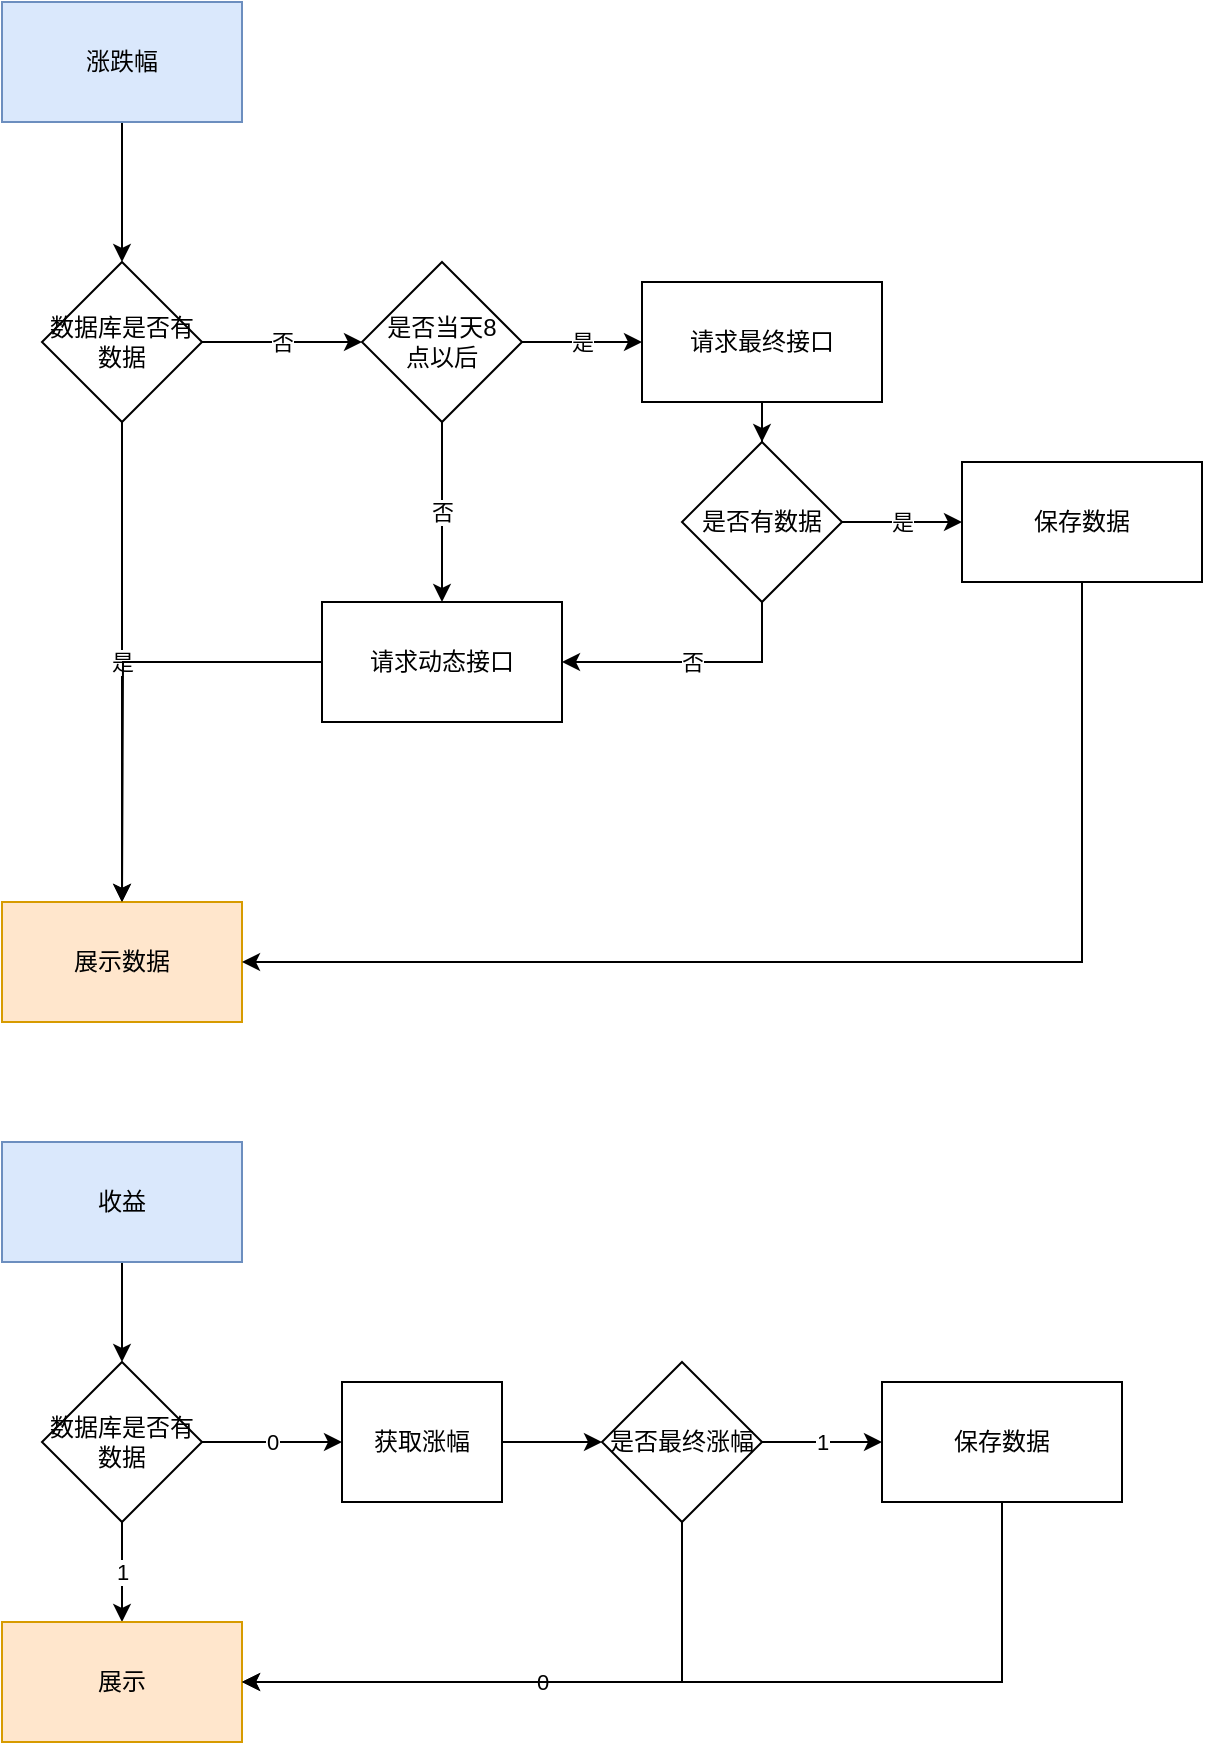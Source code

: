<mxfile version="13.6.4" type="github">
  <diagram id="bz1Ks62P9kg1B-rrmRVZ" name="第 1 页">
    <mxGraphModel dx="1422" dy="748" grid="1" gridSize="10" guides="1" tooltips="1" connect="1" arrows="1" fold="1" page="1" pageScale="1" pageWidth="827" pageHeight="1169" math="0" shadow="0">
      <root>
        <mxCell id="0" />
        <mxCell id="1" parent="0" />
        <mxCell id="jo1hFhySfJLbSIyMYvVI-4" value="" style="edgeStyle=orthogonalEdgeStyle;rounded=0;orthogonalLoop=1;jettySize=auto;html=1;" parent="1" source="jo1hFhySfJLbSIyMYvVI-1" target="jo1hFhySfJLbSIyMYvVI-3" edge="1">
          <mxGeometry relative="1" as="geometry" />
        </mxCell>
        <mxCell id="jo1hFhySfJLbSIyMYvVI-1" value="涨跌幅" style="rounded=0;whiteSpace=wrap;html=1;fillColor=#dae8fc;strokeColor=#6c8ebf;" parent="1" vertex="1">
          <mxGeometry x="120" y="40" width="120" height="60" as="geometry" />
        </mxCell>
        <mxCell id="jo1hFhySfJLbSIyMYvVI-6" value="是" style="edgeStyle=orthogonalEdgeStyle;rounded=0;orthogonalLoop=1;jettySize=auto;html=1;" parent="1" source="jo1hFhySfJLbSIyMYvVI-3" target="jo1hFhySfJLbSIyMYvVI-5" edge="1">
          <mxGeometry relative="1" as="geometry" />
        </mxCell>
        <mxCell id="jo1hFhySfJLbSIyMYvVI-8" value="&lt;div&gt;否&lt;/div&gt;" style="edgeStyle=orthogonalEdgeStyle;rounded=0;orthogonalLoop=1;jettySize=auto;html=1;" parent="1" source="jo1hFhySfJLbSIyMYvVI-3" target="jo1hFhySfJLbSIyMYvVI-7" edge="1">
          <mxGeometry relative="1" as="geometry" />
        </mxCell>
        <mxCell id="jo1hFhySfJLbSIyMYvVI-3" value="&lt;div&gt;数据库是否有数据&lt;/div&gt;" style="rhombus;whiteSpace=wrap;html=1;rounded=0;" parent="1" vertex="1">
          <mxGeometry x="140" y="170" width="80" height="80" as="geometry" />
        </mxCell>
        <mxCell id="jo1hFhySfJLbSIyMYvVI-5" value="&lt;div&gt;展示数据&lt;/div&gt;" style="whiteSpace=wrap;html=1;rounded=0;fillColor=#ffe6cc;strokeColor=#d79b00;" parent="1" vertex="1">
          <mxGeometry x="120" y="490" width="120" height="60" as="geometry" />
        </mxCell>
        <mxCell id="jo1hFhySfJLbSIyMYvVI-10" value="&lt;div&gt;是&lt;/div&gt;" style="edgeStyle=orthogonalEdgeStyle;rounded=0;orthogonalLoop=1;jettySize=auto;html=1;" parent="1" source="jo1hFhySfJLbSIyMYvVI-7" target="jo1hFhySfJLbSIyMYvVI-9" edge="1">
          <mxGeometry relative="1" as="geometry" />
        </mxCell>
        <mxCell id="jo1hFhySfJLbSIyMYvVI-12" value="&lt;div&gt;否&lt;/div&gt;" style="edgeStyle=orthogonalEdgeStyle;rounded=0;orthogonalLoop=1;jettySize=auto;html=1;" parent="1" source="jo1hFhySfJLbSIyMYvVI-7" target="jo1hFhySfJLbSIyMYvVI-11" edge="1">
          <mxGeometry relative="1" as="geometry" />
        </mxCell>
        <mxCell id="jo1hFhySfJLbSIyMYvVI-7" value="&lt;div&gt;是否当天8&lt;/div&gt;&lt;div&gt;点以后&lt;/div&gt;" style="rhombus;whiteSpace=wrap;html=1;rounded=0;" parent="1" vertex="1">
          <mxGeometry x="300" y="170" width="80" height="80" as="geometry" />
        </mxCell>
        <mxCell id="jo1hFhySfJLbSIyMYvVI-14" value="" style="edgeStyle=orthogonalEdgeStyle;rounded=0;orthogonalLoop=1;jettySize=auto;html=1;" parent="1" source="jo1hFhySfJLbSIyMYvVI-9" target="jo1hFhySfJLbSIyMYvVI-13" edge="1">
          <mxGeometry relative="1" as="geometry" />
        </mxCell>
        <mxCell id="jo1hFhySfJLbSIyMYvVI-9" value="请求最终接口" style="whiteSpace=wrap;html=1;rounded=0;" parent="1" vertex="1">
          <mxGeometry x="440" y="180" width="120" height="60" as="geometry" />
        </mxCell>
        <mxCell id="jo1hFhySfJLbSIyMYvVI-21" style="edgeStyle=orthogonalEdgeStyle;rounded=0;orthogonalLoop=1;jettySize=auto;html=1;" parent="1" source="jo1hFhySfJLbSIyMYvVI-11" edge="1">
          <mxGeometry relative="1" as="geometry">
            <mxPoint x="180" y="490" as="targetPoint" />
          </mxGeometry>
        </mxCell>
        <mxCell id="jo1hFhySfJLbSIyMYvVI-11" value="请求动态接口" style="whiteSpace=wrap;html=1;rounded=0;" parent="1" vertex="1">
          <mxGeometry x="280" y="340" width="120" height="60" as="geometry" />
        </mxCell>
        <mxCell id="jo1hFhySfJLbSIyMYvVI-15" value="&lt;div&gt;否&lt;/div&gt;" style="edgeStyle=orthogonalEdgeStyle;rounded=0;orthogonalLoop=1;jettySize=auto;html=1;exitX=0.5;exitY=1;exitDx=0;exitDy=0;entryX=1;entryY=0.5;entryDx=0;entryDy=0;" parent="1" source="jo1hFhySfJLbSIyMYvVI-13" target="jo1hFhySfJLbSIyMYvVI-11" edge="1">
          <mxGeometry relative="1" as="geometry" />
        </mxCell>
        <mxCell id="jo1hFhySfJLbSIyMYvVI-17" value="是" style="edgeStyle=orthogonalEdgeStyle;rounded=0;orthogonalLoop=1;jettySize=auto;html=1;" parent="1" source="jo1hFhySfJLbSIyMYvVI-13" target="jo1hFhySfJLbSIyMYvVI-16" edge="1">
          <mxGeometry relative="1" as="geometry" />
        </mxCell>
        <mxCell id="jo1hFhySfJLbSIyMYvVI-13" value="是否有数据" style="rhombus;whiteSpace=wrap;html=1;rounded=0;" parent="1" vertex="1">
          <mxGeometry x="460" y="260" width="80" height="80" as="geometry" />
        </mxCell>
        <mxCell id="jo1hFhySfJLbSIyMYvVI-22" style="edgeStyle=orthogonalEdgeStyle;rounded=0;orthogonalLoop=1;jettySize=auto;html=1;entryX=1;entryY=0.5;entryDx=0;entryDy=0;" parent="1" source="jo1hFhySfJLbSIyMYvVI-16" target="jo1hFhySfJLbSIyMYvVI-5" edge="1">
          <mxGeometry relative="1" as="geometry">
            <Array as="points">
              <mxPoint x="660" y="520" />
            </Array>
          </mxGeometry>
        </mxCell>
        <mxCell id="jo1hFhySfJLbSIyMYvVI-16" value="保存数据" style="whiteSpace=wrap;html=1;rounded=0;" parent="1" vertex="1">
          <mxGeometry x="600" y="270" width="120" height="60" as="geometry" />
        </mxCell>
        <mxCell id="rtSjWre9WsIPHjskTAFy-3" value="" style="edgeStyle=orthogonalEdgeStyle;rounded=0;orthogonalLoop=1;jettySize=auto;html=1;" edge="1" parent="1" source="rtSjWre9WsIPHjskTAFy-1" target="rtSjWre9WsIPHjskTAFy-2">
          <mxGeometry relative="1" as="geometry" />
        </mxCell>
        <mxCell id="rtSjWre9WsIPHjskTAFy-1" value="收益" style="rounded=0;whiteSpace=wrap;html=1;fillColor=#dae8fc;strokeColor=#6c8ebf;" vertex="1" parent="1">
          <mxGeometry x="120" y="610" width="120" height="60" as="geometry" />
        </mxCell>
        <mxCell id="rtSjWre9WsIPHjskTAFy-5" value="1" style="edgeStyle=orthogonalEdgeStyle;rounded=0;orthogonalLoop=1;jettySize=auto;html=1;" edge="1" parent="1" source="rtSjWre9WsIPHjskTAFy-2" target="rtSjWre9WsIPHjskTAFy-4">
          <mxGeometry relative="1" as="geometry" />
        </mxCell>
        <mxCell id="rtSjWre9WsIPHjskTAFy-7" value="0" style="edgeStyle=orthogonalEdgeStyle;rounded=0;orthogonalLoop=1;jettySize=auto;html=1;" edge="1" parent="1" source="rtSjWre9WsIPHjskTAFy-2" target="rtSjWre9WsIPHjskTAFy-6">
          <mxGeometry relative="1" as="geometry" />
        </mxCell>
        <mxCell id="rtSjWre9WsIPHjskTAFy-2" value="&lt;div&gt;数据库是否有数据&lt;/div&gt;" style="rhombus;whiteSpace=wrap;html=1;rounded=0;" vertex="1" parent="1">
          <mxGeometry x="140" y="720" width="80" height="80" as="geometry" />
        </mxCell>
        <mxCell id="rtSjWre9WsIPHjskTAFy-4" value="展示" style="rounded=0;whiteSpace=wrap;html=1;fillColor=#ffe6cc;strokeColor=#d79b00;" vertex="1" parent="1">
          <mxGeometry x="120" y="850" width="120" height="60" as="geometry" />
        </mxCell>
        <mxCell id="rtSjWre9WsIPHjskTAFy-9" value="" style="edgeStyle=orthogonalEdgeStyle;rounded=0;orthogonalLoop=1;jettySize=auto;html=1;" edge="1" parent="1" source="rtSjWre9WsIPHjskTAFy-6" target="rtSjWre9WsIPHjskTAFy-8">
          <mxGeometry relative="1" as="geometry" />
        </mxCell>
        <mxCell id="rtSjWre9WsIPHjskTAFy-6" value="获取涨幅" style="rounded=0;whiteSpace=wrap;html=1;" vertex="1" parent="1">
          <mxGeometry x="290" y="730" width="80" height="60" as="geometry" />
        </mxCell>
        <mxCell id="rtSjWre9WsIPHjskTAFy-11" value="1" style="edgeStyle=orthogonalEdgeStyle;rounded=0;orthogonalLoop=1;jettySize=auto;html=1;" edge="1" parent="1" source="rtSjWre9WsIPHjskTAFy-8" target="rtSjWre9WsIPHjskTAFy-10">
          <mxGeometry relative="1" as="geometry" />
        </mxCell>
        <mxCell id="rtSjWre9WsIPHjskTAFy-12" value="0" style="edgeStyle=orthogonalEdgeStyle;rounded=0;orthogonalLoop=1;jettySize=auto;html=1;exitX=0.5;exitY=1;exitDx=0;exitDy=0;entryX=1;entryY=0.5;entryDx=0;entryDy=0;" edge="1" parent="1" source="rtSjWre9WsIPHjskTAFy-8" target="rtSjWre9WsIPHjskTAFy-4">
          <mxGeometry relative="1" as="geometry" />
        </mxCell>
        <mxCell id="rtSjWre9WsIPHjskTAFy-8" value="是否最终涨幅" style="rhombus;whiteSpace=wrap;html=1;" vertex="1" parent="1">
          <mxGeometry x="420" y="720" width="80" height="80" as="geometry" />
        </mxCell>
        <mxCell id="rtSjWre9WsIPHjskTAFy-13" style="edgeStyle=orthogonalEdgeStyle;rounded=0;orthogonalLoop=1;jettySize=auto;html=1;exitX=0.5;exitY=1;exitDx=0;exitDy=0;entryX=1;entryY=0.5;entryDx=0;entryDy=0;" edge="1" parent="1" source="rtSjWre9WsIPHjskTAFy-10" target="rtSjWre9WsIPHjskTAFy-4">
          <mxGeometry relative="1" as="geometry" />
        </mxCell>
        <mxCell id="rtSjWre9WsIPHjskTAFy-10" value="保存数据" style="whiteSpace=wrap;html=1;" vertex="1" parent="1">
          <mxGeometry x="560" y="730" width="120" height="60" as="geometry" />
        </mxCell>
      </root>
    </mxGraphModel>
  </diagram>
</mxfile>
